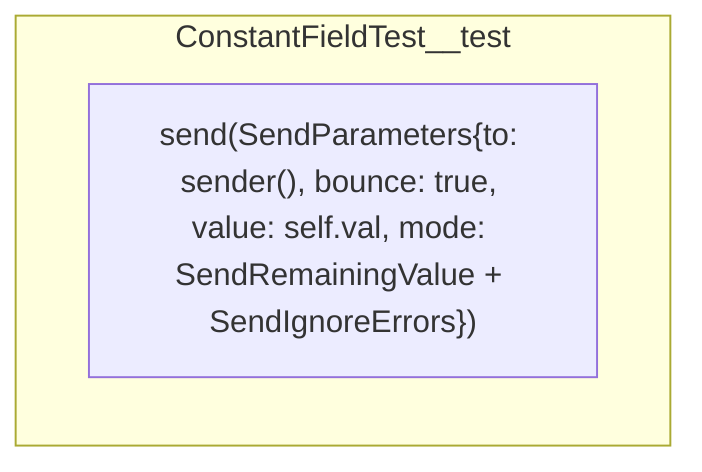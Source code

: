 graph TD
subgraph ConstantFieldTest__test
    ConstantFieldTest__test_141["send(SendParameters{to: sender(), bounce: true, value: self.val, mode: SendRemainingValue + SendIgnoreErrors})"]:::exitNode
end